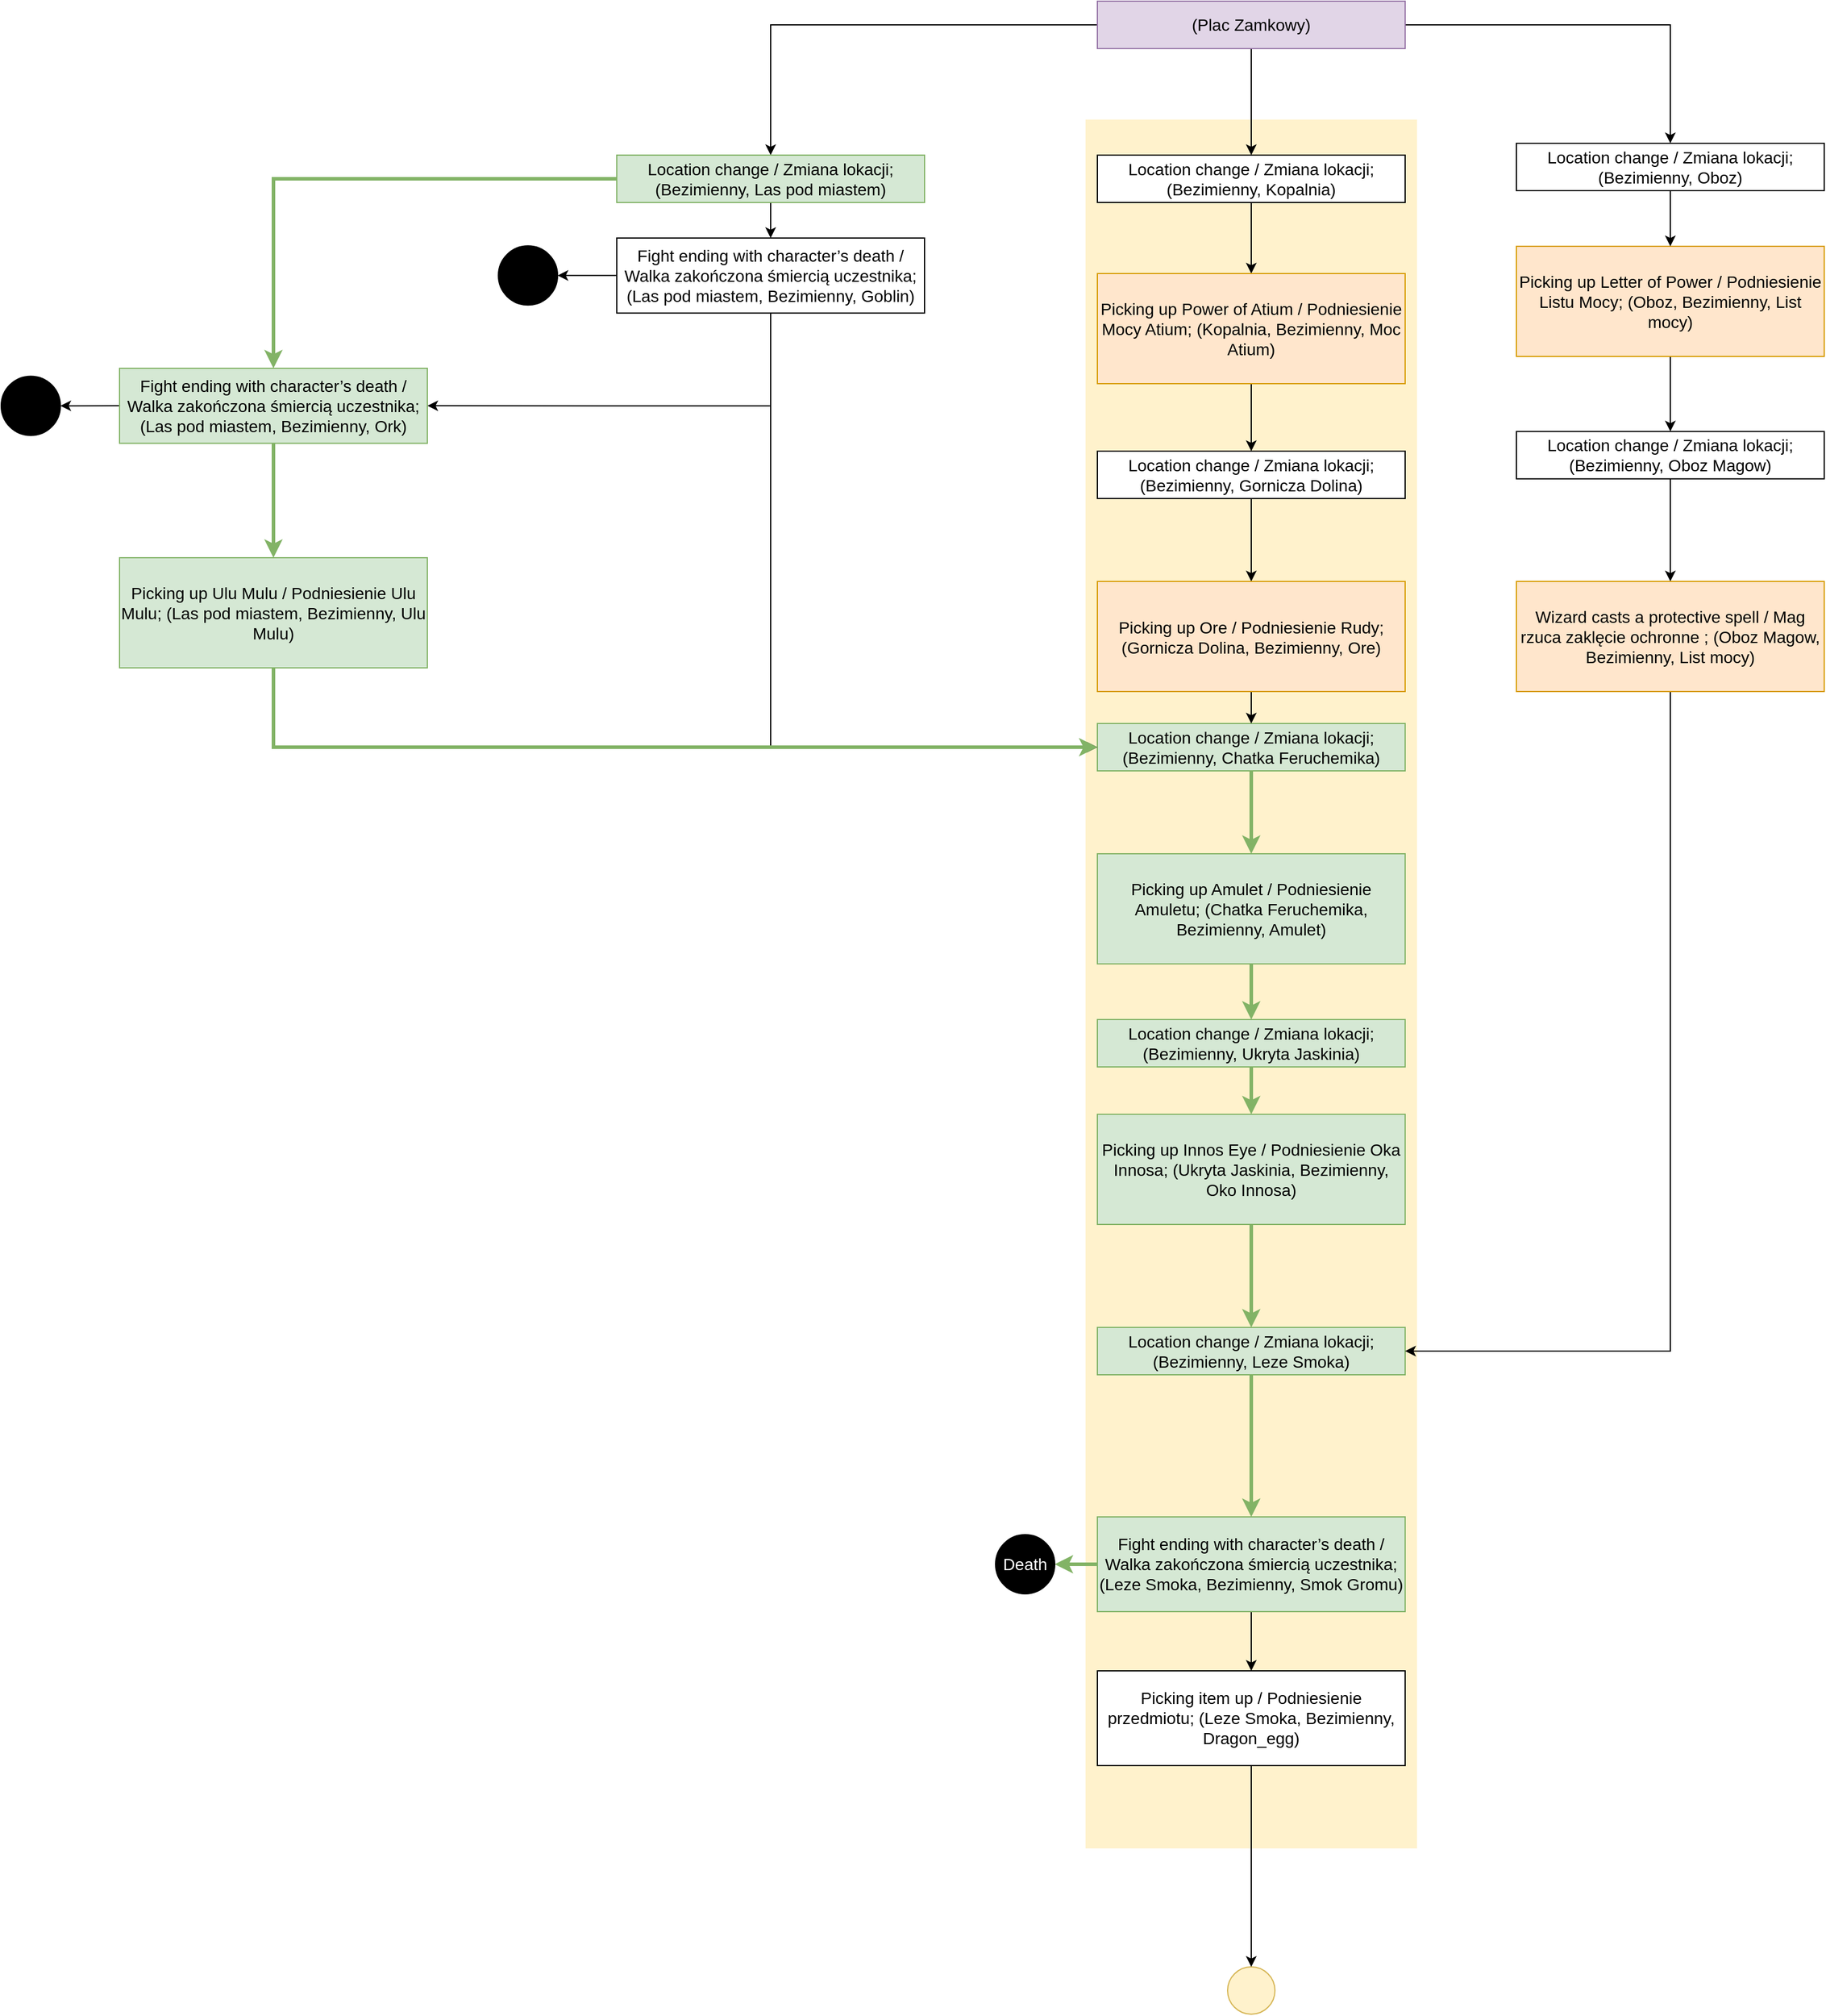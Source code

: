 <mxfile version="26.0.16">
  <diagram id="rkxneIpJQOFQeqjlJjRi" name="DiagramFabuly">
    <mxGraphModel dx="2412" dy="2009" grid="1" gridSize="10" guides="1" tooltips="1" connect="1" arrows="1" fold="1" page="1" pageScale="1" pageWidth="850" pageHeight="1100" math="0" shadow="0">
      <root>
        <mxCell id="0" />
        <mxCell id="1" parent="0" />
        <mxCell id="L8YZ8_fF07wdOiWUrEbG-100" value="" style="rounded=0;whiteSpace=wrap;html=1;fillColor=#fff2cc;fontFamily=Helvetica;fontSize=14;strokeColor=none;container=0;" parent="1" vertex="1">
          <mxGeometry x="866" y="-70" width="280" height="1460" as="geometry" />
        </mxCell>
        <mxCell id="pFNsEcpQbkUwThUsDJ2k-5" value="" style="edgeStyle=orthogonalEdgeStyle;rounded=0;orthogonalLoop=1;jettySize=auto;html=1;" parent="1" source="L8YZ8_fF07wdOiWUrEbG-86" target="L8YZ8_fF07wdOiWUrEbG-108" edge="1">
          <mxGeometry relative="1" as="geometry" />
        </mxCell>
        <mxCell id="zkXEyK3gHYX9UNPN8YG--12" style="edgeStyle=orthogonalEdgeStyle;rounded=0;orthogonalLoop=1;jettySize=auto;html=1;" parent="1" source="L8YZ8_fF07wdOiWUrEbG-86" target="zkXEyK3gHYX9UNPN8YG--2" edge="1">
          <mxGeometry relative="1" as="geometry" />
        </mxCell>
        <mxCell id="zkXEyK3gHYX9UNPN8YG--42" style="edgeStyle=orthogonalEdgeStyle;rounded=0;orthogonalLoop=1;jettySize=auto;html=1;entryX=0.5;entryY=0;entryDx=0;entryDy=0;" parent="1" source="L8YZ8_fF07wdOiWUrEbG-86" target="zkXEyK3gHYX9UNPN8YG--41" edge="1">
          <mxGeometry relative="1" as="geometry" />
        </mxCell>
        <mxCell id="L8YZ8_fF07wdOiWUrEbG-86" value="&lt;font&gt;(Plac Zamkowy)&lt;/font&gt;" style="rounded=0;whiteSpace=wrap;html=1;strokeColor=#9673a6;fillColor=#e1d5e7;container=0;fontSize=14;" parent="1" vertex="1">
          <mxGeometry x="876" y="-170" width="260" height="40" as="geometry" />
        </mxCell>
        <mxCell id="pFNsEcpQbkUwThUsDJ2k-6" value="" style="edgeStyle=orthogonalEdgeStyle;rounded=0;orthogonalLoop=1;jettySize=auto;html=1;entryX=0.5;entryY=0;entryDx=0;entryDy=0;" parent="1" source="L8YZ8_fF07wdOiWUrEbG-108" target="zkXEyK3gHYX9UNPN8YG--17" edge="1">
          <mxGeometry relative="1" as="geometry">
            <mxPoint x="1006" y="60" as="targetPoint" />
          </mxGeometry>
        </mxCell>
        <mxCell id="L8YZ8_fF07wdOiWUrEbG-108" value="&lt;span id=&quot;docs-internal-guid-4cfbbf0f-7fff-1ddc-6e00-4f36d3d0db7e&quot;&gt;&lt;span style=&quot;background-color: transparent ; vertical-align: baseline&quot;&gt;&lt;font&gt;&lt;font face=&quot;arial&quot;&gt;&lt;span&gt;Location change / Zmiana lokacji; (Bezimienny, Kopalnia)&lt;/span&gt;&lt;/font&gt;&lt;/font&gt;&lt;/span&gt;&lt;/span&gt;" style="rounded=0;whiteSpace=wrap;html=1;align=center;container=0;fontSize=14;" parent="1" vertex="1">
          <mxGeometry x="876" y="-40" width="260" height="40" as="geometry" />
        </mxCell>
        <mxCell id="pFNsEcpQbkUwThUsDJ2k-10" value="" style="edgeStyle=orthogonalEdgeStyle;rounded=0;orthogonalLoop=1;jettySize=auto;html=1;exitX=0.5;exitY=1;exitDx=0;exitDy=0;entryX=0.5;entryY=0;entryDx=0;entryDy=0;fillColor=#d5e8d4;strokeColor=#82b366;strokeWidth=3;" parent="1" source="L8YZ8_fF07wdOiWUrEbG-129" target="zkXEyK3gHYX9UNPN8YG--22" edge="1">
          <mxGeometry relative="1" as="geometry">
            <mxPoint x="1006" y="550" as="targetPoint" />
          </mxGeometry>
        </mxCell>
        <mxCell id="L8YZ8_fF07wdOiWUrEbG-129" value="&lt;span id=&quot;docs-internal-guid-4cfbbf0f-7fff-1ddc-6e00-4f36d3d0db7e&quot;&gt;&lt;span style=&quot;background-color: transparent ; vertical-align: baseline&quot;&gt;&lt;font&gt;&lt;font face=&quot;arial&quot;&gt;&lt;span&gt;Location change / Zmiana lokacji;&lt;/span&gt;&lt;/font&gt;&lt;span style=&quot;font-family: arial;&quot;&gt;(Bezimienny, Chatka Feruchemika)&lt;/span&gt;&lt;br&gt;&lt;/font&gt;&lt;/span&gt;&lt;/span&gt;" style="rounded=0;whiteSpace=wrap;html=1;align=center;container=0;fontSize=14;fillColor=#d5e8d4;strokeColor=#82b366;" parent="1" vertex="1">
          <mxGeometry x="876" y="440" width="260" height="40" as="geometry" />
        </mxCell>
        <mxCell id="wIxRWUz_mLLFGNtNrPbb-8" value="" style="ellipse;whiteSpace=wrap;html=1;aspect=fixed;fontSize=14;align=center;fillColor=#fff2cc;strokeWidth=1;strokeColor=#d6b656;container=0;" parent="1" vertex="1">
          <mxGeometry x="986" y="1490" width="40" height="40" as="geometry" />
        </mxCell>
        <mxCell id="pFNsEcpQbkUwThUsDJ2k-8" value="" style="edgeStyle=orthogonalEdgeStyle;rounded=0;orthogonalLoop=1;jettySize=auto;html=1;exitX=0.5;exitY=1;exitDx=0;exitDy=0;" parent="1" source="zkXEyK3gHYX9UNPN8YG--19" edge="1">
          <mxGeometry relative="1" as="geometry">
            <mxPoint x="1006" y="260" as="sourcePoint" />
            <mxPoint x="1006" y="320" as="targetPoint" />
          </mxGeometry>
        </mxCell>
        <mxCell id="zkXEyK3gHYX9UNPN8YG--1" style="edgeStyle=orthogonalEdgeStyle;rounded=0;orthogonalLoop=1;jettySize=auto;html=1;entryX=0.5;entryY=0;entryDx=0;entryDy=0;" parent="1" source="zkXEyK3gHYX9UNPN8YG--2" target="zkXEyK3gHYX9UNPN8YG--5" edge="1">
          <mxGeometry relative="1" as="geometry" />
        </mxCell>
        <mxCell id="GhO89Z5Zg2I-rU7ogqVO-1" style="edgeStyle=orthogonalEdgeStyle;rounded=0;orthogonalLoop=1;jettySize=auto;html=1;exitX=0;exitY=0.5;exitDx=0;exitDy=0;entryX=0.5;entryY=0;entryDx=0;entryDy=0;fillColor=#d5e8d4;strokeColor=#82b366;strokeWidth=3;" parent="1" source="zkXEyK3gHYX9UNPN8YG--2" target="zkXEyK3gHYX9UNPN8YG--9" edge="1">
          <mxGeometry relative="1" as="geometry" />
        </mxCell>
        <mxCell id="zkXEyK3gHYX9UNPN8YG--2" value="&lt;span id=&quot;docs-internal-guid-4cfbbf0f-7fff-1ddc-6e00-4f36d3d0db7e&quot;&gt;&lt;span style=&quot;background-color: transparent ; vertical-align: baseline&quot;&gt;&lt;font&gt;&lt;font face=&quot;arial&quot;&gt;&lt;span&gt;Location change / Zmiana lokacji; (Bezimienny, Las pod miastem)&lt;/span&gt;&lt;/font&gt;&lt;/font&gt;&lt;/span&gt;&lt;/span&gt;" style="rounded=0;whiteSpace=wrap;html=1;align=center;container=0;fontSize=14;fillColor=#d5e8d4;strokeColor=#82b366;" parent="1" vertex="1">
          <mxGeometry x="470" y="-40" width="260" height="40" as="geometry" />
        </mxCell>
        <mxCell id="zkXEyK3gHYX9UNPN8YG--3" style="edgeStyle=orthogonalEdgeStyle;rounded=0;orthogonalLoop=1;jettySize=auto;html=1;entryX=1;entryY=0.5;entryDx=0;entryDy=0;" parent="1" source="zkXEyK3gHYX9UNPN8YG--5" target="zkXEyK3gHYX9UNPN8YG--6" edge="1">
          <mxGeometry relative="1" as="geometry" />
        </mxCell>
        <mxCell id="GhO89Z5Zg2I-rU7ogqVO-2" style="edgeStyle=orthogonalEdgeStyle;rounded=0;orthogonalLoop=1;jettySize=auto;html=1;entryX=1;entryY=0.5;entryDx=0;entryDy=0;" parent="1" source="zkXEyK3gHYX9UNPN8YG--5" target="zkXEyK3gHYX9UNPN8YG--9" edge="1">
          <mxGeometry relative="1" as="geometry">
            <Array as="points">
              <mxPoint x="600" y="172" />
            </Array>
          </mxGeometry>
        </mxCell>
        <mxCell id="GhO89Z5Zg2I-rU7ogqVO-3" style="edgeStyle=orthogonalEdgeStyle;rounded=0;orthogonalLoop=1;jettySize=auto;html=1;entryX=0;entryY=0.5;entryDx=0;entryDy=0;" parent="1" source="zkXEyK3gHYX9UNPN8YG--5" target="L8YZ8_fF07wdOiWUrEbG-129" edge="1">
          <mxGeometry relative="1" as="geometry">
            <Array as="points">
              <mxPoint x="600" y="460" />
            </Array>
          </mxGeometry>
        </mxCell>
        <mxCell id="zkXEyK3gHYX9UNPN8YG--5" value="&lt;span id=&quot;docs-internal-guid-4cfbbf0f-7fff-1ddc-6e00-4f36d3d0db7e&quot;&gt;&lt;span style=&quot;background-color: transparent ; vertical-align: baseline&quot;&gt;&lt;font&gt;&lt;span style=&quot;font-size: 14px;&quot;&gt;Fight ending with character’s death / Walka zakończona śmiercią uczestnika; &lt;/span&gt;&lt;/font&gt;&lt;/span&gt;&lt;/span&gt;&lt;span style=&quot;font-size: 14px;&quot;&gt;(Las pod miastem, Bezimienny, Goblin)&lt;/span&gt;" style="rounded=0;whiteSpace=wrap;html=1;align=center;" parent="1" vertex="1">
          <mxGeometry x="470" y="30" width="260" height="63.37" as="geometry" />
        </mxCell>
        <mxCell id="zkXEyK3gHYX9UNPN8YG--6" value="" style="ellipse;whiteSpace=wrap;html=1;aspect=fixed;fillColor=#000000;" parent="1" vertex="1">
          <mxGeometry x="370" y="36.68" width="50" height="50" as="geometry" />
        </mxCell>
        <mxCell id="zkXEyK3gHYX9UNPN8YG--7" style="edgeStyle=orthogonalEdgeStyle;rounded=0;orthogonalLoop=1;jettySize=auto;html=1;exitX=0;exitY=0.5;exitDx=0;exitDy=0;entryX=1;entryY=0.5;entryDx=0;entryDy=0;" parent="1" source="zkXEyK3gHYX9UNPN8YG--9" target="zkXEyK3gHYX9UNPN8YG--10" edge="1">
          <mxGeometry relative="1" as="geometry" />
        </mxCell>
        <mxCell id="zkXEyK3gHYX9UNPN8YG--8" style="edgeStyle=orthogonalEdgeStyle;rounded=0;orthogonalLoop=1;jettySize=auto;html=1;exitX=0.5;exitY=1;exitDx=0;exitDy=0;entryX=0.5;entryY=0;entryDx=0;entryDy=0;fillColor=#d5e8d4;strokeColor=#82b366;strokeWidth=3;" parent="1" source="zkXEyK3gHYX9UNPN8YG--9" target="zkXEyK3gHYX9UNPN8YG--15" edge="1">
          <mxGeometry relative="1" as="geometry">
            <mxPoint x="600" y="230" as="targetPoint" />
          </mxGeometry>
        </mxCell>
        <mxCell id="zkXEyK3gHYX9UNPN8YG--9" value="&lt;span style=&quot;font-size: 14px;&quot;&gt;Fight ending with character’s death / Walka zakończona śmiercią uczestnika; (Las pod miastem, Bezimienny, Ork)&lt;/span&gt;" style="rounded=0;whiteSpace=wrap;html=1;align=center;fillColor=#d5e8d4;strokeColor=#82b366;" parent="1" vertex="1">
          <mxGeometry x="50" y="140" width="260" height="63.37" as="geometry" />
        </mxCell>
        <mxCell id="zkXEyK3gHYX9UNPN8YG--10" value="" style="ellipse;whiteSpace=wrap;html=1;aspect=fixed;fillColor=#000000;" parent="1" vertex="1">
          <mxGeometry x="-50" y="146.69" width="50" height="50" as="geometry" />
        </mxCell>
        <mxCell id="zkXEyK3gHYX9UNPN8YG--15" value="&lt;span style=&quot;font-size: 14px;&quot;&gt;Picking up Ulu Mulu / Podniesienie Ulu Mulu; (Las pod miastem, Bezimienny, Ulu Mulu)&lt;/span&gt;" style="rounded=0;whiteSpace=wrap;html=1;align=center;fillColor=#d5e8d4;strokeColor=#82b366;" parent="1" vertex="1">
          <mxGeometry x="50" y="300" width="260" height="93" as="geometry" />
        </mxCell>
        <mxCell id="zkXEyK3gHYX9UNPN8YG--18" style="edgeStyle=orthogonalEdgeStyle;rounded=0;orthogonalLoop=1;jettySize=auto;html=1;entryX=0.5;entryY=0;entryDx=0;entryDy=0;" parent="1" source="zkXEyK3gHYX9UNPN8YG--17" target="zkXEyK3gHYX9UNPN8YG--19" edge="1">
          <mxGeometry relative="1" as="geometry">
            <mxPoint x="1006" y="200" as="targetPoint" />
          </mxGeometry>
        </mxCell>
        <mxCell id="zkXEyK3gHYX9UNPN8YG--17" value="&lt;span style=&quot;font-size: 14px;&quot;&gt;Picking up Power of Atium / Podniesienie Mocy Atium; (Kopalnia, Bezimienny, Moc Atium)&lt;/span&gt;" style="rounded=0;whiteSpace=wrap;html=1;align=center;fillColor=#ffe6cc;strokeColor=#d79b00;" parent="1" vertex="1">
          <mxGeometry x="876" y="60" width="260" height="93" as="geometry" />
        </mxCell>
        <mxCell id="zkXEyK3gHYX9UNPN8YG--19" value="Location change / Zmiana lokacji; (Bezimienny, Gornicza Dolina)" style="rounded=0;whiteSpace=wrap;html=1;align=center;container=0;fontSize=14;" parent="1" vertex="1">
          <mxGeometry x="876" y="210" width="260" height="40" as="geometry" />
        </mxCell>
        <mxCell id="zkXEyK3gHYX9UNPN8YG--21" style="edgeStyle=orthogonalEdgeStyle;rounded=0;orthogonalLoop=1;jettySize=auto;html=1;entryX=0.5;entryY=0;entryDx=0;entryDy=0;" parent="1" source="zkXEyK3gHYX9UNPN8YG--20" target="L8YZ8_fF07wdOiWUrEbG-129" edge="1">
          <mxGeometry relative="1" as="geometry" />
        </mxCell>
        <mxCell id="zkXEyK3gHYX9UNPN8YG--20" value="&lt;span style=&quot;font-size: 14px;&quot;&gt;Picking up Ore / Podniesienie Rudy; (Gornicza Dolina, Bezimienny, Ore)&lt;/span&gt;" style="rounded=0;whiteSpace=wrap;html=1;align=center;fillColor=#ffe6cc;strokeColor=#d79b00;" parent="1" vertex="1">
          <mxGeometry x="876" y="320" width="260" height="93" as="geometry" />
        </mxCell>
        <mxCell id="zkXEyK3gHYX9UNPN8YG--23" style="edgeStyle=orthogonalEdgeStyle;rounded=0;orthogonalLoop=1;jettySize=auto;html=1;exitX=0.5;exitY=1;exitDx=0;exitDy=0;entryX=0.5;entryY=0;entryDx=0;entryDy=0;fillColor=#d5e8d4;strokeColor=#82b366;strokeWidth=3;" parent="1" source="zkXEyK3gHYX9UNPN8YG--22" target="zkXEyK3gHYX9UNPN8YG--24" edge="1">
          <mxGeometry relative="1" as="geometry">
            <mxPoint x="1006" y="680" as="targetPoint" />
          </mxGeometry>
        </mxCell>
        <mxCell id="zkXEyK3gHYX9UNPN8YG--22" value="&lt;span style=&quot;font-size: 14px;&quot;&gt;Picking up Amulet / Podniesienie Amuletu; (Chatka Feruchemika, Bezimienny, Amulet)&lt;/span&gt;" style="rounded=0;whiteSpace=wrap;html=1;align=center;fillColor=#d5e8d4;strokeColor=#82b366;" parent="1" vertex="1">
          <mxGeometry x="876" y="550" width="260" height="93" as="geometry" />
        </mxCell>
        <mxCell id="zkXEyK3gHYX9UNPN8YG--26" style="edgeStyle=orthogonalEdgeStyle;rounded=0;orthogonalLoop=1;jettySize=auto;html=1;exitX=0.5;exitY=1;exitDx=0;exitDy=0;entryX=0.5;entryY=0;entryDx=0;entryDy=0;fillColor=#d5e8d4;strokeColor=#82b366;strokeWidth=3;" parent="1" source="zkXEyK3gHYX9UNPN8YG--24" target="zkXEyK3gHYX9UNPN8YG--25" edge="1">
          <mxGeometry relative="1" as="geometry" />
        </mxCell>
        <mxCell id="zkXEyK3gHYX9UNPN8YG--24" value="&lt;span id=&quot;docs-internal-guid-4cfbbf0f-7fff-1ddc-6e00-4f36d3d0db7e&quot;&gt;&lt;span style=&quot;background-color: transparent ; vertical-align: baseline&quot;&gt;&lt;font&gt;Location change / Zmiana lokacji; (Bezimienny, Ukryta Jaskinia)&lt;/font&gt;&lt;/span&gt;&lt;/span&gt;" style="rounded=0;whiteSpace=wrap;html=1;align=center;container=0;fontSize=14;fillColor=#d5e8d4;strokeColor=#82b366;" parent="1" vertex="1">
          <mxGeometry x="876" y="690" width="260" height="40" as="geometry" />
        </mxCell>
        <mxCell id="zkXEyK3gHYX9UNPN8YG--28" style="edgeStyle=orthogonalEdgeStyle;rounded=0;orthogonalLoop=1;jettySize=auto;html=1;exitX=0.5;exitY=1;exitDx=0;exitDy=0;entryX=0.5;entryY=0;entryDx=0;entryDy=0;fillColor=#d5e8d4;strokeColor=#82b366;strokeWidth=3;" parent="1" source="zkXEyK3gHYX9UNPN8YG--25" target="zkXEyK3gHYX9UNPN8YG--27" edge="1">
          <mxGeometry relative="1" as="geometry" />
        </mxCell>
        <mxCell id="zkXEyK3gHYX9UNPN8YG--25" value="&lt;span style=&quot;font-size: 14px;&quot;&gt;Picking up Innos Eye / Podniesienie Oka Innosa; (Ukryta Jaskinia, Bezimienny, Oko Innosa)&lt;/span&gt;" style="rounded=0;whiteSpace=wrap;html=1;align=center;fillColor=#d5e8d4;strokeColor=#82b366;" parent="1" vertex="1">
          <mxGeometry x="876" y="770" width="260" height="93" as="geometry" />
        </mxCell>
        <mxCell id="zkXEyK3gHYX9UNPN8YG--33" style="edgeStyle=orthogonalEdgeStyle;rounded=0;orthogonalLoop=1;jettySize=auto;html=1;entryX=0.5;entryY=0;entryDx=0;entryDy=0;fillColor=#d5e8d4;strokeColor=#82b366;strokeWidth=3;" parent="1" source="zkXEyK3gHYX9UNPN8YG--27" target="zkXEyK3gHYX9UNPN8YG--31" edge="1">
          <mxGeometry relative="1" as="geometry" />
        </mxCell>
        <mxCell id="zkXEyK3gHYX9UNPN8YG--27" value="Location change / Zmiana lokacji; (Bezimienny, Leze Smoka)" style="rounded=0;whiteSpace=wrap;html=1;align=center;container=0;fontSize=14;fillColor=#d5e8d4;strokeColor=#82b366;" parent="1" vertex="1">
          <mxGeometry x="876" y="950" width="260" height="40" as="geometry" />
        </mxCell>
        <mxCell id="zkXEyK3gHYX9UNPN8YG--35" style="edgeStyle=orthogonalEdgeStyle;rounded=0;orthogonalLoop=1;jettySize=auto;html=1;entryX=1;entryY=0.5;entryDx=0;entryDy=0;fillColor=#d5e8d4;strokeColor=#82b366;strokeWidth=3;" parent="1" source="zkXEyK3gHYX9UNPN8YG--31" target="zkXEyK3gHYX9UNPN8YG--34" edge="1">
          <mxGeometry relative="1" as="geometry" />
        </mxCell>
        <mxCell id="zkXEyK3gHYX9UNPN8YG--38" style="edgeStyle=orthogonalEdgeStyle;rounded=0;orthogonalLoop=1;jettySize=auto;html=1;entryX=0.5;entryY=0;entryDx=0;entryDy=0;" parent="1" source="zkXEyK3gHYX9UNPN8YG--31" target="zkXEyK3gHYX9UNPN8YG--37" edge="1">
          <mxGeometry relative="1" as="geometry" />
        </mxCell>
        <mxCell id="zkXEyK3gHYX9UNPN8YG--31" value="&lt;span style=&quot;font-size: 14px;&quot;&gt;Fight ending with character’s death / Walka zakończona śmiercią uczestnika; (Leze Smoka, Bezimienny, Smok Gromu)&lt;/span&gt;" style="rounded=0;whiteSpace=wrap;html=1;align=center;fillColor=#d5e8d4;strokeColor=#82b366;" parent="1" vertex="1">
          <mxGeometry x="876" y="1110" width="260" height="80" as="geometry" />
        </mxCell>
        <mxCell id="zkXEyK3gHYX9UNPN8YG--34" value="Death" style="ellipse;whiteSpace=wrap;html=1;aspect=fixed;fontSize=14;align=center;fillColor=#000000;fontColor=#ffffff;" parent="1" vertex="1">
          <mxGeometry x="790" y="1125" width="50" height="50" as="geometry" />
        </mxCell>
        <mxCell id="zkXEyK3gHYX9UNPN8YG--39" style="edgeStyle=orthogonalEdgeStyle;rounded=0;orthogonalLoop=1;jettySize=auto;html=1;" parent="1" source="zkXEyK3gHYX9UNPN8YG--37" target="wIxRWUz_mLLFGNtNrPbb-8" edge="1">
          <mxGeometry relative="1" as="geometry" />
        </mxCell>
        <mxCell id="zkXEyK3gHYX9UNPN8YG--37" value="&lt;span style=&quot;font-size: 14px;&quot;&gt;Picking item up / Podniesienie przedmiotu; (Leze Smoka, Bezimienny, Dragon_egg)&lt;/span&gt;" style="rounded=0;whiteSpace=wrap;html=1;align=center;" parent="1" vertex="1">
          <mxGeometry x="876" y="1240" width="260" height="80" as="geometry" />
        </mxCell>
        <mxCell id="zkXEyK3gHYX9UNPN8YG--47" style="edgeStyle=orthogonalEdgeStyle;rounded=0;orthogonalLoop=1;jettySize=auto;html=1;entryX=0.5;entryY=0;entryDx=0;entryDy=0;" parent="1" source="zkXEyK3gHYX9UNPN8YG--40" target="zkXEyK3gHYX9UNPN8YG--45" edge="1">
          <mxGeometry relative="1" as="geometry" />
        </mxCell>
        <mxCell id="zkXEyK3gHYX9UNPN8YG--40" value="&lt;span style=&quot;font-size: 14px;&quot;&gt;Picking up Letter of Power / Podniesienie Listu Mocy; (Oboz, Bezimienny, List mocy)&lt;/span&gt;" style="rounded=0;whiteSpace=wrap;html=1;align=center;fillColor=#ffe6cc;strokeColor=#d79b00;" parent="1" vertex="1">
          <mxGeometry x="1230" y="37.0" width="260" height="93" as="geometry" />
        </mxCell>
        <mxCell id="zkXEyK3gHYX9UNPN8YG--44" style="edgeStyle=orthogonalEdgeStyle;rounded=0;orthogonalLoop=1;jettySize=auto;html=1;entryX=0.5;entryY=0;entryDx=0;entryDy=0;" parent="1" source="zkXEyK3gHYX9UNPN8YG--41" target="zkXEyK3gHYX9UNPN8YG--40" edge="1">
          <mxGeometry relative="1" as="geometry" />
        </mxCell>
        <mxCell id="zkXEyK3gHYX9UNPN8YG--41" value="&lt;font face=&quot;arial&quot;&gt;Location change / Zmiana lokacji; (Bezimienny, Oboz)&lt;/font&gt;" style="rounded=0;whiteSpace=wrap;html=1;align=center;container=0;fontSize=14;" parent="1" vertex="1">
          <mxGeometry x="1230" y="-50" width="260" height="40" as="geometry" />
        </mxCell>
        <mxCell id="zkXEyK3gHYX9UNPN8YG--49" style="edgeStyle=orthogonalEdgeStyle;rounded=0;orthogonalLoop=1;jettySize=auto;html=1;entryX=0.5;entryY=0;entryDx=0;entryDy=0;" parent="1" source="zkXEyK3gHYX9UNPN8YG--45" target="zkXEyK3gHYX9UNPN8YG--48" edge="1">
          <mxGeometry relative="1" as="geometry" />
        </mxCell>
        <mxCell id="zkXEyK3gHYX9UNPN8YG--45" value="&lt;font face=&quot;arial&quot;&gt;Location change / Zmiana lokacji; (Bezimienny, Oboz Magow)&lt;/font&gt;" style="rounded=0;whiteSpace=wrap;html=1;align=center;container=0;fontSize=14;" parent="1" vertex="1">
          <mxGeometry x="1230" y="193.37" width="260" height="40" as="geometry" />
        </mxCell>
        <mxCell id="zkXEyK3gHYX9UNPN8YG--50" style="edgeStyle=orthogonalEdgeStyle;rounded=0;orthogonalLoop=1;jettySize=auto;html=1;entryX=1;entryY=0.5;entryDx=0;entryDy=0;" parent="1" source="zkXEyK3gHYX9UNPN8YG--48" target="zkXEyK3gHYX9UNPN8YG--27" edge="1">
          <mxGeometry relative="1" as="geometry">
            <Array as="points">
              <mxPoint x="1360" y="970" />
            </Array>
          </mxGeometry>
        </mxCell>
        <mxCell id="zkXEyK3gHYX9UNPN8YG--48" value="&lt;span style=&quot;font-size: 14px;&quot;&gt;Wizard casts a protective spell / Mag rzuca zaklęcie ochronne ; (Oboz Magow, Bezimienny, List mocy)&lt;/span&gt;" style="rounded=0;whiteSpace=wrap;html=1;align=center;fillColor=#ffe6cc;strokeColor=#d79b00;" parent="1" vertex="1">
          <mxGeometry x="1230" y="320" width="260" height="93" as="geometry" />
        </mxCell>
        <mxCell id="pSRuhmVxRydMg8v2fXFS-1" style="edgeStyle=orthogonalEdgeStyle;rounded=0;orthogonalLoop=1;jettySize=auto;html=1;exitX=0.5;exitY=1;exitDx=0;exitDy=0;entryX=0;entryY=0.5;entryDx=0;entryDy=0;fillColor=#d5e8d4;strokeColor=#82b366;strokeWidth=3;" edge="1" parent="1" source="zkXEyK3gHYX9UNPN8YG--15" target="L8YZ8_fF07wdOiWUrEbG-129">
          <mxGeometry relative="1" as="geometry">
            <mxPoint x="170" y="517" as="targetPoint" />
            <mxPoint x="170" y="420" as="sourcePoint" />
          </mxGeometry>
        </mxCell>
      </root>
    </mxGraphModel>
  </diagram>
</mxfile>
